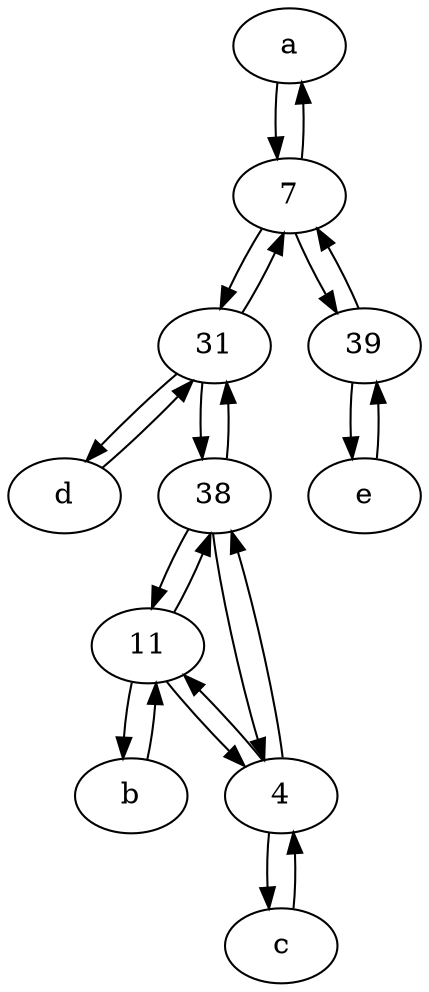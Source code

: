 digraph  {
	a [pos="40,10!"];
	d [pos="20,30!"];
	11;
	b [pos="50,20!"];
	c [pos="20,10!"];
	4;
	31;
	39;
	7;
	e [pos="30,50!"];
	38;
	d -> 31;
	11 -> 38;
	38 -> 4;
	4 -> 11;
	31 -> 38;
	7 -> 39;
	7 -> a;
	38 -> 11;
	11 -> 4;
	4 -> c;
	7 -> 31;
	e -> 39;
	39 -> e;
	11 -> b;
	39 -> 7;
	38 -> 31;
	31 -> d;
	4 -> 38;
	c -> 4;
	31 -> 7;
	a -> 7;
	b -> 11;

	}